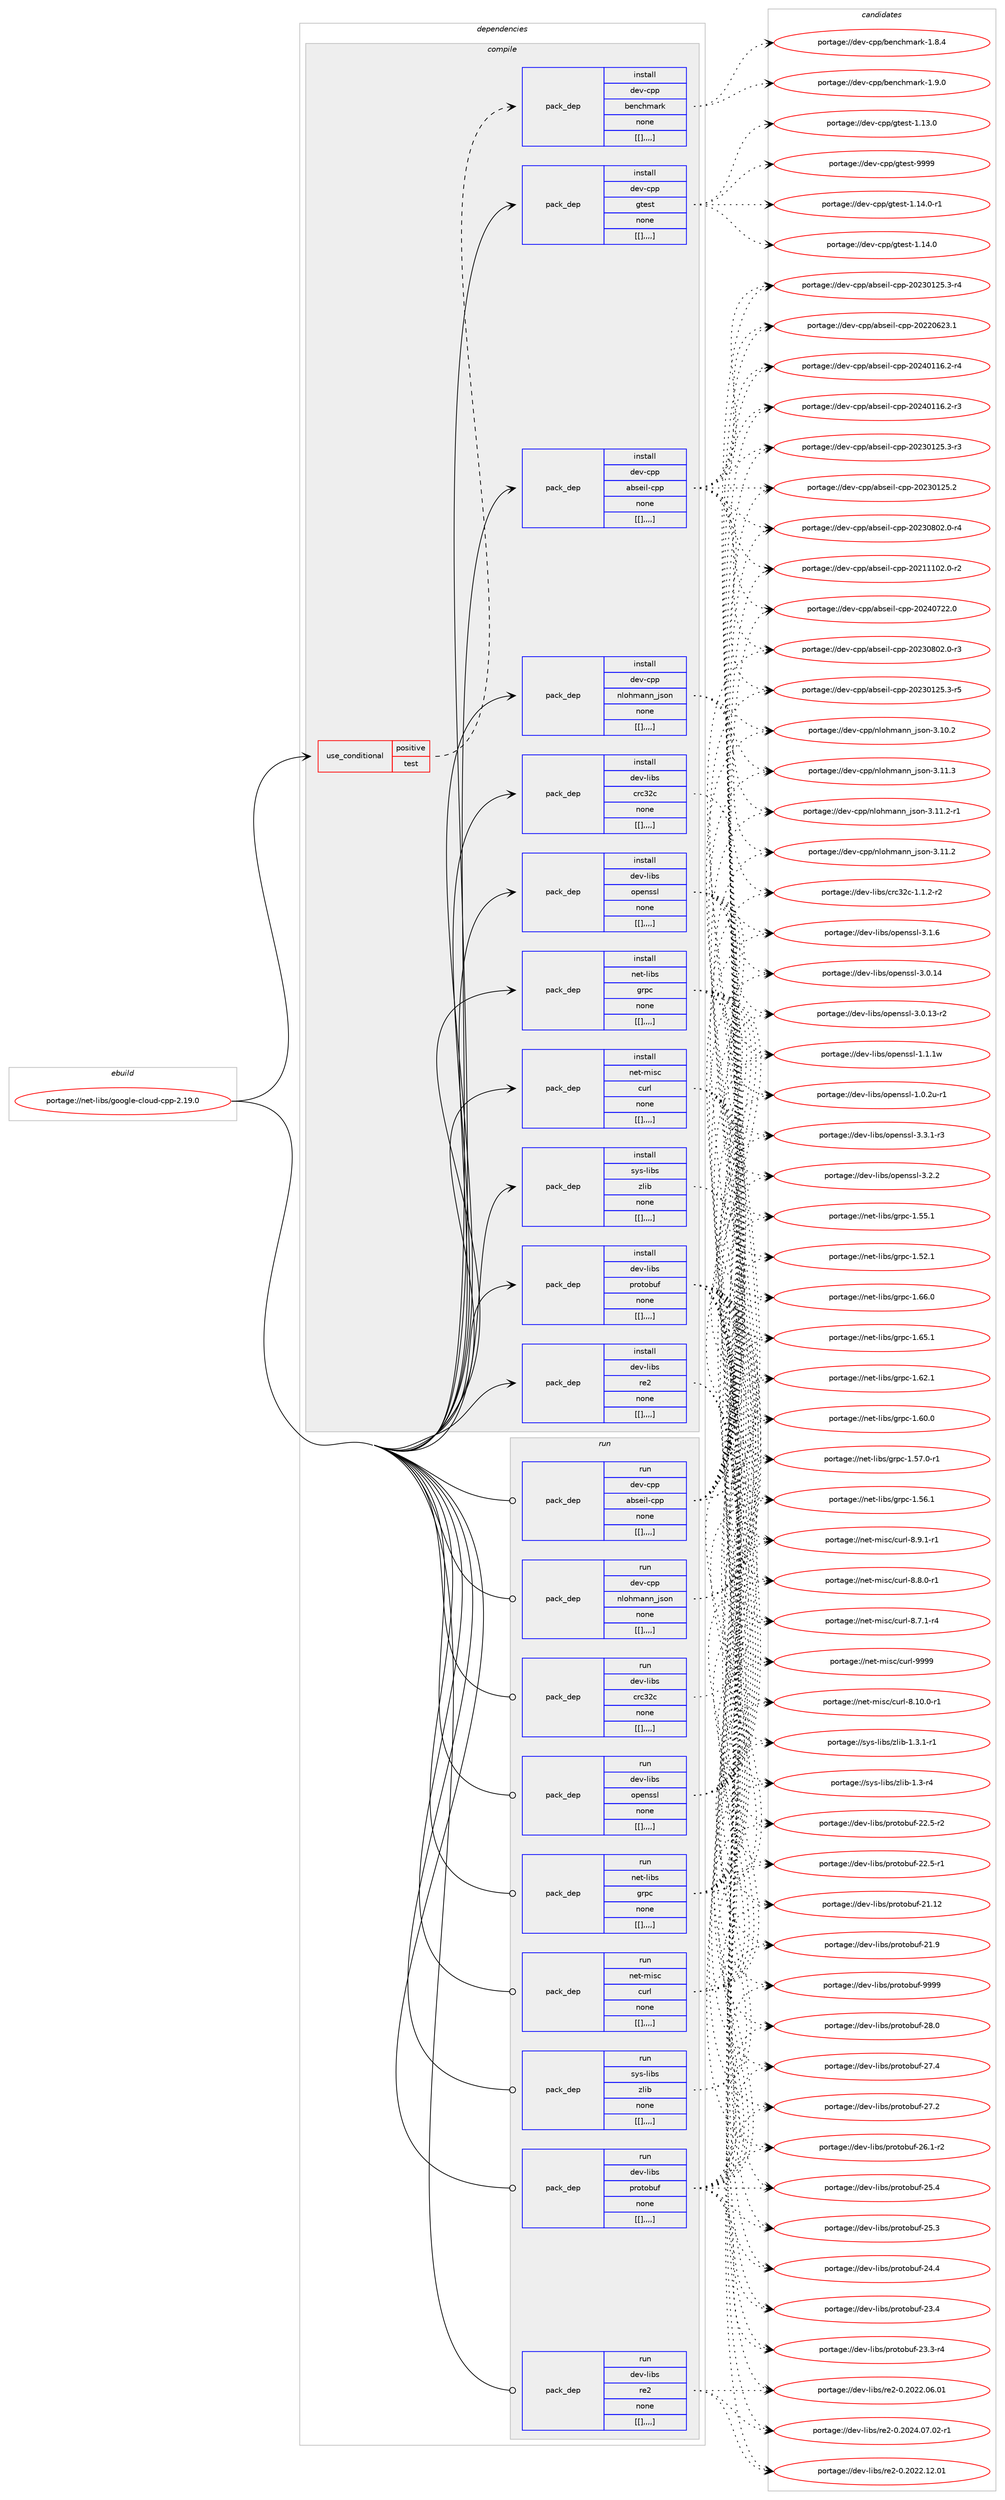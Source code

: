 digraph prolog {

# *************
# Graph options
# *************

newrank=true;
concentrate=true;
compound=true;
graph [rankdir=LR,fontname=Helvetica,fontsize=10,ranksep=1.5];#, ranksep=2.5, nodesep=0.2];
edge  [arrowhead=vee];
node  [fontname=Helvetica,fontsize=10];

# **********
# The ebuild
# **********

subgraph cluster_leftcol {
color=gray;
label=<<i>ebuild</i>>;
id [label="portage://net-libs/google-cloud-cpp-2.19.0", color=red, width=4, href="../net-libs/google-cloud-cpp-2.19.0.svg"];
}

# ****************
# The dependencies
# ****************

subgraph cluster_midcol {
color=gray;
label=<<i>dependencies</i>>;
subgraph cluster_compile {
fillcolor="#eeeeee";
style=filled;
label=<<i>compile</i>>;
subgraph cond98345 {
dependency377631 [label=<<TABLE BORDER="0" CELLBORDER="1" CELLSPACING="0" CELLPADDING="4"><TR><TD ROWSPAN="3" CELLPADDING="10">use_conditional</TD></TR><TR><TD>positive</TD></TR><TR><TD>test</TD></TR></TABLE>>, shape=none, color=red];
subgraph pack276474 {
dependency377632 [label=<<TABLE BORDER="0" CELLBORDER="1" CELLSPACING="0" CELLPADDING="4" WIDTH="220"><TR><TD ROWSPAN="6" CELLPADDING="30">pack_dep</TD></TR><TR><TD WIDTH="110">install</TD></TR><TR><TD>dev-cpp</TD></TR><TR><TD>benchmark</TD></TR><TR><TD>none</TD></TR><TR><TD>[[],,,,]</TD></TR></TABLE>>, shape=none, color=blue];
}
dependency377631:e -> dependency377632:w [weight=20,style="dashed",arrowhead="vee"];
}
id:e -> dependency377631:w [weight=20,style="solid",arrowhead="vee"];
subgraph pack276475 {
dependency377633 [label=<<TABLE BORDER="0" CELLBORDER="1" CELLSPACING="0" CELLPADDING="4" WIDTH="220"><TR><TD ROWSPAN="6" CELLPADDING="30">pack_dep</TD></TR><TR><TD WIDTH="110">install</TD></TR><TR><TD>dev-cpp</TD></TR><TR><TD>abseil-cpp</TD></TR><TR><TD>none</TD></TR><TR><TD>[[],,,,]</TD></TR></TABLE>>, shape=none, color=blue];
}
id:e -> dependency377633:w [weight=20,style="solid",arrowhead="vee"];
subgraph pack276476 {
dependency377634 [label=<<TABLE BORDER="0" CELLBORDER="1" CELLSPACING="0" CELLPADDING="4" WIDTH="220"><TR><TD ROWSPAN="6" CELLPADDING="30">pack_dep</TD></TR><TR><TD WIDTH="110">install</TD></TR><TR><TD>dev-cpp</TD></TR><TR><TD>gtest</TD></TR><TR><TD>none</TD></TR><TR><TD>[[],,,,]</TD></TR></TABLE>>, shape=none, color=blue];
}
id:e -> dependency377634:w [weight=20,style="solid",arrowhead="vee"];
subgraph pack276477 {
dependency377635 [label=<<TABLE BORDER="0" CELLBORDER="1" CELLSPACING="0" CELLPADDING="4" WIDTH="220"><TR><TD ROWSPAN="6" CELLPADDING="30">pack_dep</TD></TR><TR><TD WIDTH="110">install</TD></TR><TR><TD>dev-cpp</TD></TR><TR><TD>nlohmann_json</TD></TR><TR><TD>none</TD></TR><TR><TD>[[],,,,]</TD></TR></TABLE>>, shape=none, color=blue];
}
id:e -> dependency377635:w [weight=20,style="solid",arrowhead="vee"];
subgraph pack276478 {
dependency377636 [label=<<TABLE BORDER="0" CELLBORDER="1" CELLSPACING="0" CELLPADDING="4" WIDTH="220"><TR><TD ROWSPAN="6" CELLPADDING="30">pack_dep</TD></TR><TR><TD WIDTH="110">install</TD></TR><TR><TD>dev-libs</TD></TR><TR><TD>crc32c</TD></TR><TR><TD>none</TD></TR><TR><TD>[[],,,,]</TD></TR></TABLE>>, shape=none, color=blue];
}
id:e -> dependency377636:w [weight=20,style="solid",arrowhead="vee"];
subgraph pack276479 {
dependency377637 [label=<<TABLE BORDER="0" CELLBORDER="1" CELLSPACING="0" CELLPADDING="4" WIDTH="220"><TR><TD ROWSPAN="6" CELLPADDING="30">pack_dep</TD></TR><TR><TD WIDTH="110">install</TD></TR><TR><TD>dev-libs</TD></TR><TR><TD>openssl</TD></TR><TR><TD>none</TD></TR><TR><TD>[[],,,,]</TD></TR></TABLE>>, shape=none, color=blue];
}
id:e -> dependency377637:w [weight=20,style="solid",arrowhead="vee"];
subgraph pack276480 {
dependency377638 [label=<<TABLE BORDER="0" CELLBORDER="1" CELLSPACING="0" CELLPADDING="4" WIDTH="220"><TR><TD ROWSPAN="6" CELLPADDING="30">pack_dep</TD></TR><TR><TD WIDTH="110">install</TD></TR><TR><TD>dev-libs</TD></TR><TR><TD>protobuf</TD></TR><TR><TD>none</TD></TR><TR><TD>[[],,,,]</TD></TR></TABLE>>, shape=none, color=blue];
}
id:e -> dependency377638:w [weight=20,style="solid",arrowhead="vee"];
subgraph pack276481 {
dependency377639 [label=<<TABLE BORDER="0" CELLBORDER="1" CELLSPACING="0" CELLPADDING="4" WIDTH="220"><TR><TD ROWSPAN="6" CELLPADDING="30">pack_dep</TD></TR><TR><TD WIDTH="110">install</TD></TR><TR><TD>dev-libs</TD></TR><TR><TD>re2</TD></TR><TR><TD>none</TD></TR><TR><TD>[[],,,,]</TD></TR></TABLE>>, shape=none, color=blue];
}
id:e -> dependency377639:w [weight=20,style="solid",arrowhead="vee"];
subgraph pack276482 {
dependency377640 [label=<<TABLE BORDER="0" CELLBORDER="1" CELLSPACING="0" CELLPADDING="4" WIDTH="220"><TR><TD ROWSPAN="6" CELLPADDING="30">pack_dep</TD></TR><TR><TD WIDTH="110">install</TD></TR><TR><TD>net-libs</TD></TR><TR><TD>grpc</TD></TR><TR><TD>none</TD></TR><TR><TD>[[],,,,]</TD></TR></TABLE>>, shape=none, color=blue];
}
id:e -> dependency377640:w [weight=20,style="solid",arrowhead="vee"];
subgraph pack276483 {
dependency377641 [label=<<TABLE BORDER="0" CELLBORDER="1" CELLSPACING="0" CELLPADDING="4" WIDTH="220"><TR><TD ROWSPAN="6" CELLPADDING="30">pack_dep</TD></TR><TR><TD WIDTH="110">install</TD></TR><TR><TD>net-misc</TD></TR><TR><TD>curl</TD></TR><TR><TD>none</TD></TR><TR><TD>[[],,,,]</TD></TR></TABLE>>, shape=none, color=blue];
}
id:e -> dependency377641:w [weight=20,style="solid",arrowhead="vee"];
subgraph pack276484 {
dependency377642 [label=<<TABLE BORDER="0" CELLBORDER="1" CELLSPACING="0" CELLPADDING="4" WIDTH="220"><TR><TD ROWSPAN="6" CELLPADDING="30">pack_dep</TD></TR><TR><TD WIDTH="110">install</TD></TR><TR><TD>sys-libs</TD></TR><TR><TD>zlib</TD></TR><TR><TD>none</TD></TR><TR><TD>[[],,,,]</TD></TR></TABLE>>, shape=none, color=blue];
}
id:e -> dependency377642:w [weight=20,style="solid",arrowhead="vee"];
}
subgraph cluster_compileandrun {
fillcolor="#eeeeee";
style=filled;
label=<<i>compile and run</i>>;
}
subgraph cluster_run {
fillcolor="#eeeeee";
style=filled;
label=<<i>run</i>>;
subgraph pack276485 {
dependency377643 [label=<<TABLE BORDER="0" CELLBORDER="1" CELLSPACING="0" CELLPADDING="4" WIDTH="220"><TR><TD ROWSPAN="6" CELLPADDING="30">pack_dep</TD></TR><TR><TD WIDTH="110">run</TD></TR><TR><TD>dev-cpp</TD></TR><TR><TD>abseil-cpp</TD></TR><TR><TD>none</TD></TR><TR><TD>[[],,,,]</TD></TR></TABLE>>, shape=none, color=blue];
}
id:e -> dependency377643:w [weight=20,style="solid",arrowhead="odot"];
subgraph pack276486 {
dependency377644 [label=<<TABLE BORDER="0" CELLBORDER="1" CELLSPACING="0" CELLPADDING="4" WIDTH="220"><TR><TD ROWSPAN="6" CELLPADDING="30">pack_dep</TD></TR><TR><TD WIDTH="110">run</TD></TR><TR><TD>dev-cpp</TD></TR><TR><TD>nlohmann_json</TD></TR><TR><TD>none</TD></TR><TR><TD>[[],,,,]</TD></TR></TABLE>>, shape=none, color=blue];
}
id:e -> dependency377644:w [weight=20,style="solid",arrowhead="odot"];
subgraph pack276487 {
dependency377645 [label=<<TABLE BORDER="0" CELLBORDER="1" CELLSPACING="0" CELLPADDING="4" WIDTH="220"><TR><TD ROWSPAN="6" CELLPADDING="30">pack_dep</TD></TR><TR><TD WIDTH="110">run</TD></TR><TR><TD>dev-libs</TD></TR><TR><TD>crc32c</TD></TR><TR><TD>none</TD></TR><TR><TD>[[],,,,]</TD></TR></TABLE>>, shape=none, color=blue];
}
id:e -> dependency377645:w [weight=20,style="solid",arrowhead="odot"];
subgraph pack276488 {
dependency377646 [label=<<TABLE BORDER="0" CELLBORDER="1" CELLSPACING="0" CELLPADDING="4" WIDTH="220"><TR><TD ROWSPAN="6" CELLPADDING="30">pack_dep</TD></TR><TR><TD WIDTH="110">run</TD></TR><TR><TD>dev-libs</TD></TR><TR><TD>openssl</TD></TR><TR><TD>none</TD></TR><TR><TD>[[],,,,]</TD></TR></TABLE>>, shape=none, color=blue];
}
id:e -> dependency377646:w [weight=20,style="solid",arrowhead="odot"];
subgraph pack276489 {
dependency377647 [label=<<TABLE BORDER="0" CELLBORDER="1" CELLSPACING="0" CELLPADDING="4" WIDTH="220"><TR><TD ROWSPAN="6" CELLPADDING="30">pack_dep</TD></TR><TR><TD WIDTH="110">run</TD></TR><TR><TD>dev-libs</TD></TR><TR><TD>protobuf</TD></TR><TR><TD>none</TD></TR><TR><TD>[[],,,,]</TD></TR></TABLE>>, shape=none, color=blue];
}
id:e -> dependency377647:w [weight=20,style="solid",arrowhead="odot"];
subgraph pack276490 {
dependency377648 [label=<<TABLE BORDER="0" CELLBORDER="1" CELLSPACING="0" CELLPADDING="4" WIDTH="220"><TR><TD ROWSPAN="6" CELLPADDING="30">pack_dep</TD></TR><TR><TD WIDTH="110">run</TD></TR><TR><TD>dev-libs</TD></TR><TR><TD>re2</TD></TR><TR><TD>none</TD></TR><TR><TD>[[],,,,]</TD></TR></TABLE>>, shape=none, color=blue];
}
id:e -> dependency377648:w [weight=20,style="solid",arrowhead="odot"];
subgraph pack276491 {
dependency377649 [label=<<TABLE BORDER="0" CELLBORDER="1" CELLSPACING="0" CELLPADDING="4" WIDTH="220"><TR><TD ROWSPAN="6" CELLPADDING="30">pack_dep</TD></TR><TR><TD WIDTH="110">run</TD></TR><TR><TD>net-libs</TD></TR><TR><TD>grpc</TD></TR><TR><TD>none</TD></TR><TR><TD>[[],,,,]</TD></TR></TABLE>>, shape=none, color=blue];
}
id:e -> dependency377649:w [weight=20,style="solid",arrowhead="odot"];
subgraph pack276492 {
dependency377650 [label=<<TABLE BORDER="0" CELLBORDER="1" CELLSPACING="0" CELLPADDING="4" WIDTH="220"><TR><TD ROWSPAN="6" CELLPADDING="30">pack_dep</TD></TR><TR><TD WIDTH="110">run</TD></TR><TR><TD>net-misc</TD></TR><TR><TD>curl</TD></TR><TR><TD>none</TD></TR><TR><TD>[[],,,,]</TD></TR></TABLE>>, shape=none, color=blue];
}
id:e -> dependency377650:w [weight=20,style="solid",arrowhead="odot"];
subgraph pack276493 {
dependency377651 [label=<<TABLE BORDER="0" CELLBORDER="1" CELLSPACING="0" CELLPADDING="4" WIDTH="220"><TR><TD ROWSPAN="6" CELLPADDING="30">pack_dep</TD></TR><TR><TD WIDTH="110">run</TD></TR><TR><TD>sys-libs</TD></TR><TR><TD>zlib</TD></TR><TR><TD>none</TD></TR><TR><TD>[[],,,,]</TD></TR></TABLE>>, shape=none, color=blue];
}
id:e -> dependency377651:w [weight=20,style="solid",arrowhead="odot"];
}
}

# **************
# The candidates
# **************

subgraph cluster_choices {
rank=same;
color=gray;
label=<<i>candidates</i>>;

subgraph choice276474 {
color=black;
nodesep=1;
choice100101118459911211247981011109910410997114107454946574648 [label="portage://dev-cpp/benchmark-1.9.0", color=red, width=4,href="../dev-cpp/benchmark-1.9.0.svg"];
choice100101118459911211247981011109910410997114107454946564652 [label="portage://dev-cpp/benchmark-1.8.4", color=red, width=4,href="../dev-cpp/benchmark-1.8.4.svg"];
dependency377632:e -> choice100101118459911211247981011109910410997114107454946574648:w [style=dotted,weight="100"];
dependency377632:e -> choice100101118459911211247981011109910410997114107454946564652:w [style=dotted,weight="100"];
}
subgraph choice276475 {
color=black;
nodesep=1;
choice100101118459911211247979811510110510845991121124550485052485550504648 [label="portage://dev-cpp/abseil-cpp-20240722.0", color=red, width=4,href="../dev-cpp/abseil-cpp-20240722.0.svg"];
choice1001011184599112112479798115101105108459911211245504850524849495446504511452 [label="portage://dev-cpp/abseil-cpp-20240116.2-r4", color=red, width=4,href="../dev-cpp/abseil-cpp-20240116.2-r4.svg"];
choice1001011184599112112479798115101105108459911211245504850524849495446504511451 [label="portage://dev-cpp/abseil-cpp-20240116.2-r3", color=red, width=4,href="../dev-cpp/abseil-cpp-20240116.2-r3.svg"];
choice1001011184599112112479798115101105108459911211245504850514856485046484511452 [label="portage://dev-cpp/abseil-cpp-20230802.0-r4", color=red, width=4,href="../dev-cpp/abseil-cpp-20230802.0-r4.svg"];
choice1001011184599112112479798115101105108459911211245504850514856485046484511451 [label="portage://dev-cpp/abseil-cpp-20230802.0-r3", color=red, width=4,href="../dev-cpp/abseil-cpp-20230802.0-r3.svg"];
choice1001011184599112112479798115101105108459911211245504850514849505346514511453 [label="portage://dev-cpp/abseil-cpp-20230125.3-r5", color=red, width=4,href="../dev-cpp/abseil-cpp-20230125.3-r5.svg"];
choice1001011184599112112479798115101105108459911211245504850514849505346514511452 [label="portage://dev-cpp/abseil-cpp-20230125.3-r4", color=red, width=4,href="../dev-cpp/abseil-cpp-20230125.3-r4.svg"];
choice1001011184599112112479798115101105108459911211245504850514849505346514511451 [label="portage://dev-cpp/abseil-cpp-20230125.3-r3", color=red, width=4,href="../dev-cpp/abseil-cpp-20230125.3-r3.svg"];
choice100101118459911211247979811510110510845991121124550485051484950534650 [label="portage://dev-cpp/abseil-cpp-20230125.2", color=red, width=4,href="../dev-cpp/abseil-cpp-20230125.2.svg"];
choice100101118459911211247979811510110510845991121124550485050485450514649 [label="portage://dev-cpp/abseil-cpp-20220623.1", color=red, width=4,href="../dev-cpp/abseil-cpp-20220623.1.svg"];
choice1001011184599112112479798115101105108459911211245504850494949485046484511450 [label="portage://dev-cpp/abseil-cpp-20211102.0-r2", color=red, width=4,href="../dev-cpp/abseil-cpp-20211102.0-r2.svg"];
dependency377633:e -> choice100101118459911211247979811510110510845991121124550485052485550504648:w [style=dotted,weight="100"];
dependency377633:e -> choice1001011184599112112479798115101105108459911211245504850524849495446504511452:w [style=dotted,weight="100"];
dependency377633:e -> choice1001011184599112112479798115101105108459911211245504850524849495446504511451:w [style=dotted,weight="100"];
dependency377633:e -> choice1001011184599112112479798115101105108459911211245504850514856485046484511452:w [style=dotted,weight="100"];
dependency377633:e -> choice1001011184599112112479798115101105108459911211245504850514856485046484511451:w [style=dotted,weight="100"];
dependency377633:e -> choice1001011184599112112479798115101105108459911211245504850514849505346514511453:w [style=dotted,weight="100"];
dependency377633:e -> choice1001011184599112112479798115101105108459911211245504850514849505346514511452:w [style=dotted,weight="100"];
dependency377633:e -> choice1001011184599112112479798115101105108459911211245504850514849505346514511451:w [style=dotted,weight="100"];
dependency377633:e -> choice100101118459911211247979811510110510845991121124550485051484950534650:w [style=dotted,weight="100"];
dependency377633:e -> choice100101118459911211247979811510110510845991121124550485050485450514649:w [style=dotted,weight="100"];
dependency377633:e -> choice1001011184599112112479798115101105108459911211245504850494949485046484511450:w [style=dotted,weight="100"];
}
subgraph choice276476 {
color=black;
nodesep=1;
choice1001011184599112112471031161011151164557575757 [label="portage://dev-cpp/gtest-9999", color=red, width=4,href="../dev-cpp/gtest-9999.svg"];
choice100101118459911211247103116101115116454946495246484511449 [label="portage://dev-cpp/gtest-1.14.0-r1", color=red, width=4,href="../dev-cpp/gtest-1.14.0-r1.svg"];
choice10010111845991121124710311610111511645494649524648 [label="portage://dev-cpp/gtest-1.14.0", color=red, width=4,href="../dev-cpp/gtest-1.14.0.svg"];
choice10010111845991121124710311610111511645494649514648 [label="portage://dev-cpp/gtest-1.13.0", color=red, width=4,href="../dev-cpp/gtest-1.13.0.svg"];
dependency377634:e -> choice1001011184599112112471031161011151164557575757:w [style=dotted,weight="100"];
dependency377634:e -> choice100101118459911211247103116101115116454946495246484511449:w [style=dotted,weight="100"];
dependency377634:e -> choice10010111845991121124710311610111511645494649524648:w [style=dotted,weight="100"];
dependency377634:e -> choice10010111845991121124710311610111511645494649514648:w [style=dotted,weight="100"];
}
subgraph choice276477 {
color=black;
nodesep=1;
choice100101118459911211247110108111104109971101109510611511111045514649494651 [label="portage://dev-cpp/nlohmann_json-3.11.3", color=red, width=4,href="../dev-cpp/nlohmann_json-3.11.3.svg"];
choice1001011184599112112471101081111041099711011095106115111110455146494946504511449 [label="portage://dev-cpp/nlohmann_json-3.11.2-r1", color=red, width=4,href="../dev-cpp/nlohmann_json-3.11.2-r1.svg"];
choice100101118459911211247110108111104109971101109510611511111045514649494650 [label="portage://dev-cpp/nlohmann_json-3.11.2", color=red, width=4,href="../dev-cpp/nlohmann_json-3.11.2.svg"];
choice100101118459911211247110108111104109971101109510611511111045514649484650 [label="portage://dev-cpp/nlohmann_json-3.10.2", color=red, width=4,href="../dev-cpp/nlohmann_json-3.10.2.svg"];
dependency377635:e -> choice100101118459911211247110108111104109971101109510611511111045514649494651:w [style=dotted,weight="100"];
dependency377635:e -> choice1001011184599112112471101081111041099711011095106115111110455146494946504511449:w [style=dotted,weight="100"];
dependency377635:e -> choice100101118459911211247110108111104109971101109510611511111045514649494650:w [style=dotted,weight="100"];
dependency377635:e -> choice100101118459911211247110108111104109971101109510611511111045514649484650:w [style=dotted,weight="100"];
}
subgraph choice276478 {
color=black;
nodesep=1;
choice10010111845108105981154799114995150994549464946504511450 [label="portage://dev-libs/crc32c-1.1.2-r2", color=red, width=4,href="../dev-libs/crc32c-1.1.2-r2.svg"];
dependency377636:e -> choice10010111845108105981154799114995150994549464946504511450:w [style=dotted,weight="100"];
}
subgraph choice276479 {
color=black;
nodesep=1;
choice1001011184510810598115471111121011101151151084551465146494511451 [label="portage://dev-libs/openssl-3.3.1-r3", color=red, width=4,href="../dev-libs/openssl-3.3.1-r3.svg"];
choice100101118451081059811547111112101110115115108455146504650 [label="portage://dev-libs/openssl-3.2.2", color=red, width=4,href="../dev-libs/openssl-3.2.2.svg"];
choice100101118451081059811547111112101110115115108455146494654 [label="portage://dev-libs/openssl-3.1.6", color=red, width=4,href="../dev-libs/openssl-3.1.6.svg"];
choice10010111845108105981154711111210111011511510845514648464952 [label="portage://dev-libs/openssl-3.0.14", color=red, width=4,href="../dev-libs/openssl-3.0.14.svg"];
choice100101118451081059811547111112101110115115108455146484649514511450 [label="portage://dev-libs/openssl-3.0.13-r2", color=red, width=4,href="../dev-libs/openssl-3.0.13-r2.svg"];
choice100101118451081059811547111112101110115115108454946494649119 [label="portage://dev-libs/openssl-1.1.1w", color=red, width=4,href="../dev-libs/openssl-1.1.1w.svg"];
choice1001011184510810598115471111121011101151151084549464846501174511449 [label="portage://dev-libs/openssl-1.0.2u-r1", color=red, width=4,href="../dev-libs/openssl-1.0.2u-r1.svg"];
dependency377637:e -> choice1001011184510810598115471111121011101151151084551465146494511451:w [style=dotted,weight="100"];
dependency377637:e -> choice100101118451081059811547111112101110115115108455146504650:w [style=dotted,weight="100"];
dependency377637:e -> choice100101118451081059811547111112101110115115108455146494654:w [style=dotted,weight="100"];
dependency377637:e -> choice10010111845108105981154711111210111011511510845514648464952:w [style=dotted,weight="100"];
dependency377637:e -> choice100101118451081059811547111112101110115115108455146484649514511450:w [style=dotted,weight="100"];
dependency377637:e -> choice100101118451081059811547111112101110115115108454946494649119:w [style=dotted,weight="100"];
dependency377637:e -> choice1001011184510810598115471111121011101151151084549464846501174511449:w [style=dotted,weight="100"];
}
subgraph choice276480 {
color=black;
nodesep=1;
choice100101118451081059811547112114111116111981171024557575757 [label="portage://dev-libs/protobuf-9999", color=red, width=4,href="../dev-libs/protobuf-9999.svg"];
choice100101118451081059811547112114111116111981171024550564648 [label="portage://dev-libs/protobuf-28.0", color=red, width=4,href="../dev-libs/protobuf-28.0.svg"];
choice100101118451081059811547112114111116111981171024550554652 [label="portage://dev-libs/protobuf-27.4", color=red, width=4,href="../dev-libs/protobuf-27.4.svg"];
choice100101118451081059811547112114111116111981171024550554650 [label="portage://dev-libs/protobuf-27.2", color=red, width=4,href="../dev-libs/protobuf-27.2.svg"];
choice1001011184510810598115471121141111161119811710245505446494511450 [label="portage://dev-libs/protobuf-26.1-r2", color=red, width=4,href="../dev-libs/protobuf-26.1-r2.svg"];
choice100101118451081059811547112114111116111981171024550534652 [label="portage://dev-libs/protobuf-25.4", color=red, width=4,href="../dev-libs/protobuf-25.4.svg"];
choice100101118451081059811547112114111116111981171024550534651 [label="portage://dev-libs/protobuf-25.3", color=red, width=4,href="../dev-libs/protobuf-25.3.svg"];
choice100101118451081059811547112114111116111981171024550524652 [label="portage://dev-libs/protobuf-24.4", color=red, width=4,href="../dev-libs/protobuf-24.4.svg"];
choice100101118451081059811547112114111116111981171024550514652 [label="portage://dev-libs/protobuf-23.4", color=red, width=4,href="../dev-libs/protobuf-23.4.svg"];
choice1001011184510810598115471121141111161119811710245505146514511452 [label="portage://dev-libs/protobuf-23.3-r4", color=red, width=4,href="../dev-libs/protobuf-23.3-r4.svg"];
choice1001011184510810598115471121141111161119811710245505046534511450 [label="portage://dev-libs/protobuf-22.5-r2", color=red, width=4,href="../dev-libs/protobuf-22.5-r2.svg"];
choice1001011184510810598115471121141111161119811710245505046534511449 [label="portage://dev-libs/protobuf-22.5-r1", color=red, width=4,href="../dev-libs/protobuf-22.5-r1.svg"];
choice10010111845108105981154711211411111611198117102455049464950 [label="portage://dev-libs/protobuf-21.12", color=red, width=4,href="../dev-libs/protobuf-21.12.svg"];
choice100101118451081059811547112114111116111981171024550494657 [label="portage://dev-libs/protobuf-21.9", color=red, width=4,href="../dev-libs/protobuf-21.9.svg"];
dependency377638:e -> choice100101118451081059811547112114111116111981171024557575757:w [style=dotted,weight="100"];
dependency377638:e -> choice100101118451081059811547112114111116111981171024550564648:w [style=dotted,weight="100"];
dependency377638:e -> choice100101118451081059811547112114111116111981171024550554652:w [style=dotted,weight="100"];
dependency377638:e -> choice100101118451081059811547112114111116111981171024550554650:w [style=dotted,weight="100"];
dependency377638:e -> choice1001011184510810598115471121141111161119811710245505446494511450:w [style=dotted,weight="100"];
dependency377638:e -> choice100101118451081059811547112114111116111981171024550534652:w [style=dotted,weight="100"];
dependency377638:e -> choice100101118451081059811547112114111116111981171024550534651:w [style=dotted,weight="100"];
dependency377638:e -> choice100101118451081059811547112114111116111981171024550524652:w [style=dotted,weight="100"];
dependency377638:e -> choice100101118451081059811547112114111116111981171024550514652:w [style=dotted,weight="100"];
dependency377638:e -> choice1001011184510810598115471121141111161119811710245505146514511452:w [style=dotted,weight="100"];
dependency377638:e -> choice1001011184510810598115471121141111161119811710245505046534511450:w [style=dotted,weight="100"];
dependency377638:e -> choice1001011184510810598115471121141111161119811710245505046534511449:w [style=dotted,weight="100"];
dependency377638:e -> choice10010111845108105981154711211411111611198117102455049464950:w [style=dotted,weight="100"];
dependency377638:e -> choice100101118451081059811547112114111116111981171024550494657:w [style=dotted,weight="100"];
}
subgraph choice276481 {
color=black;
nodesep=1;
choice10010111845108105981154711410150454846504850524648554648504511449 [label="portage://dev-libs/re2-0.2024.07.02-r1", color=red, width=4,href="../dev-libs/re2-0.2024.07.02-r1.svg"];
choice1001011184510810598115471141015045484650485050464950464849 [label="portage://dev-libs/re2-0.2022.12.01", color=red, width=4,href="../dev-libs/re2-0.2022.12.01.svg"];
choice1001011184510810598115471141015045484650485050464854464849 [label="portage://dev-libs/re2-0.2022.06.01", color=red, width=4,href="../dev-libs/re2-0.2022.06.01.svg"];
dependency377639:e -> choice10010111845108105981154711410150454846504850524648554648504511449:w [style=dotted,weight="100"];
dependency377639:e -> choice1001011184510810598115471141015045484650485050464950464849:w [style=dotted,weight="100"];
dependency377639:e -> choice1001011184510810598115471141015045484650485050464854464849:w [style=dotted,weight="100"];
}
subgraph choice276482 {
color=black;
nodesep=1;
choice1101011164510810598115471031141129945494654544648 [label="portage://net-libs/grpc-1.66.0", color=red, width=4,href="../net-libs/grpc-1.66.0.svg"];
choice1101011164510810598115471031141129945494654534649 [label="portage://net-libs/grpc-1.65.1", color=red, width=4,href="../net-libs/grpc-1.65.1.svg"];
choice1101011164510810598115471031141129945494654504649 [label="portage://net-libs/grpc-1.62.1", color=red, width=4,href="../net-libs/grpc-1.62.1.svg"];
choice1101011164510810598115471031141129945494654484648 [label="portage://net-libs/grpc-1.60.0", color=red, width=4,href="../net-libs/grpc-1.60.0.svg"];
choice11010111645108105981154710311411299454946535546484511449 [label="portage://net-libs/grpc-1.57.0-r1", color=red, width=4,href="../net-libs/grpc-1.57.0-r1.svg"];
choice1101011164510810598115471031141129945494653544649 [label="portage://net-libs/grpc-1.56.1", color=red, width=4,href="../net-libs/grpc-1.56.1.svg"];
choice1101011164510810598115471031141129945494653534649 [label="portage://net-libs/grpc-1.55.1", color=red, width=4,href="../net-libs/grpc-1.55.1.svg"];
choice1101011164510810598115471031141129945494653504649 [label="portage://net-libs/grpc-1.52.1", color=red, width=4,href="../net-libs/grpc-1.52.1.svg"];
dependency377640:e -> choice1101011164510810598115471031141129945494654544648:w [style=dotted,weight="100"];
dependency377640:e -> choice1101011164510810598115471031141129945494654534649:w [style=dotted,weight="100"];
dependency377640:e -> choice1101011164510810598115471031141129945494654504649:w [style=dotted,weight="100"];
dependency377640:e -> choice1101011164510810598115471031141129945494654484648:w [style=dotted,weight="100"];
dependency377640:e -> choice11010111645108105981154710311411299454946535546484511449:w [style=dotted,weight="100"];
dependency377640:e -> choice1101011164510810598115471031141129945494653544649:w [style=dotted,weight="100"];
dependency377640:e -> choice1101011164510810598115471031141129945494653534649:w [style=dotted,weight="100"];
dependency377640:e -> choice1101011164510810598115471031141129945494653504649:w [style=dotted,weight="100"];
}
subgraph choice276483 {
color=black;
nodesep=1;
choice110101116451091051159947991171141084557575757 [label="portage://net-misc/curl-9999", color=red, width=4,href="../net-misc/curl-9999.svg"];
choice11010111645109105115994799117114108455646494846484511449 [label="portage://net-misc/curl-8.10.0-r1", color=red, width=4,href="../net-misc/curl-8.10.0-r1.svg"];
choice110101116451091051159947991171141084556465746494511449 [label="portage://net-misc/curl-8.9.1-r1", color=red, width=4,href="../net-misc/curl-8.9.1-r1.svg"];
choice110101116451091051159947991171141084556465646484511449 [label="portage://net-misc/curl-8.8.0-r1", color=red, width=4,href="../net-misc/curl-8.8.0-r1.svg"];
choice110101116451091051159947991171141084556465546494511452 [label="portage://net-misc/curl-8.7.1-r4", color=red, width=4,href="../net-misc/curl-8.7.1-r4.svg"];
dependency377641:e -> choice110101116451091051159947991171141084557575757:w [style=dotted,weight="100"];
dependency377641:e -> choice11010111645109105115994799117114108455646494846484511449:w [style=dotted,weight="100"];
dependency377641:e -> choice110101116451091051159947991171141084556465746494511449:w [style=dotted,weight="100"];
dependency377641:e -> choice110101116451091051159947991171141084556465646484511449:w [style=dotted,weight="100"];
dependency377641:e -> choice110101116451091051159947991171141084556465546494511452:w [style=dotted,weight="100"];
}
subgraph choice276484 {
color=black;
nodesep=1;
choice115121115451081059811547122108105984549465146494511449 [label="portage://sys-libs/zlib-1.3.1-r1", color=red, width=4,href="../sys-libs/zlib-1.3.1-r1.svg"];
choice11512111545108105981154712210810598454946514511452 [label="portage://sys-libs/zlib-1.3-r4", color=red, width=4,href="../sys-libs/zlib-1.3-r4.svg"];
dependency377642:e -> choice115121115451081059811547122108105984549465146494511449:w [style=dotted,weight="100"];
dependency377642:e -> choice11512111545108105981154712210810598454946514511452:w [style=dotted,weight="100"];
}
subgraph choice276485 {
color=black;
nodesep=1;
choice100101118459911211247979811510110510845991121124550485052485550504648 [label="portage://dev-cpp/abseil-cpp-20240722.0", color=red, width=4,href="../dev-cpp/abseil-cpp-20240722.0.svg"];
choice1001011184599112112479798115101105108459911211245504850524849495446504511452 [label="portage://dev-cpp/abseil-cpp-20240116.2-r4", color=red, width=4,href="../dev-cpp/abseil-cpp-20240116.2-r4.svg"];
choice1001011184599112112479798115101105108459911211245504850524849495446504511451 [label="portage://dev-cpp/abseil-cpp-20240116.2-r3", color=red, width=4,href="../dev-cpp/abseil-cpp-20240116.2-r3.svg"];
choice1001011184599112112479798115101105108459911211245504850514856485046484511452 [label="portage://dev-cpp/abseil-cpp-20230802.0-r4", color=red, width=4,href="../dev-cpp/abseil-cpp-20230802.0-r4.svg"];
choice1001011184599112112479798115101105108459911211245504850514856485046484511451 [label="portage://dev-cpp/abseil-cpp-20230802.0-r3", color=red, width=4,href="../dev-cpp/abseil-cpp-20230802.0-r3.svg"];
choice1001011184599112112479798115101105108459911211245504850514849505346514511453 [label="portage://dev-cpp/abseil-cpp-20230125.3-r5", color=red, width=4,href="../dev-cpp/abseil-cpp-20230125.3-r5.svg"];
choice1001011184599112112479798115101105108459911211245504850514849505346514511452 [label="portage://dev-cpp/abseil-cpp-20230125.3-r4", color=red, width=4,href="../dev-cpp/abseil-cpp-20230125.3-r4.svg"];
choice1001011184599112112479798115101105108459911211245504850514849505346514511451 [label="portage://dev-cpp/abseil-cpp-20230125.3-r3", color=red, width=4,href="../dev-cpp/abseil-cpp-20230125.3-r3.svg"];
choice100101118459911211247979811510110510845991121124550485051484950534650 [label="portage://dev-cpp/abseil-cpp-20230125.2", color=red, width=4,href="../dev-cpp/abseil-cpp-20230125.2.svg"];
choice100101118459911211247979811510110510845991121124550485050485450514649 [label="portage://dev-cpp/abseil-cpp-20220623.1", color=red, width=4,href="../dev-cpp/abseil-cpp-20220623.1.svg"];
choice1001011184599112112479798115101105108459911211245504850494949485046484511450 [label="portage://dev-cpp/abseil-cpp-20211102.0-r2", color=red, width=4,href="../dev-cpp/abseil-cpp-20211102.0-r2.svg"];
dependency377643:e -> choice100101118459911211247979811510110510845991121124550485052485550504648:w [style=dotted,weight="100"];
dependency377643:e -> choice1001011184599112112479798115101105108459911211245504850524849495446504511452:w [style=dotted,weight="100"];
dependency377643:e -> choice1001011184599112112479798115101105108459911211245504850524849495446504511451:w [style=dotted,weight="100"];
dependency377643:e -> choice1001011184599112112479798115101105108459911211245504850514856485046484511452:w [style=dotted,weight="100"];
dependency377643:e -> choice1001011184599112112479798115101105108459911211245504850514856485046484511451:w [style=dotted,weight="100"];
dependency377643:e -> choice1001011184599112112479798115101105108459911211245504850514849505346514511453:w [style=dotted,weight="100"];
dependency377643:e -> choice1001011184599112112479798115101105108459911211245504850514849505346514511452:w [style=dotted,weight="100"];
dependency377643:e -> choice1001011184599112112479798115101105108459911211245504850514849505346514511451:w [style=dotted,weight="100"];
dependency377643:e -> choice100101118459911211247979811510110510845991121124550485051484950534650:w [style=dotted,weight="100"];
dependency377643:e -> choice100101118459911211247979811510110510845991121124550485050485450514649:w [style=dotted,weight="100"];
dependency377643:e -> choice1001011184599112112479798115101105108459911211245504850494949485046484511450:w [style=dotted,weight="100"];
}
subgraph choice276486 {
color=black;
nodesep=1;
choice100101118459911211247110108111104109971101109510611511111045514649494651 [label="portage://dev-cpp/nlohmann_json-3.11.3", color=red, width=4,href="../dev-cpp/nlohmann_json-3.11.3.svg"];
choice1001011184599112112471101081111041099711011095106115111110455146494946504511449 [label="portage://dev-cpp/nlohmann_json-3.11.2-r1", color=red, width=4,href="../dev-cpp/nlohmann_json-3.11.2-r1.svg"];
choice100101118459911211247110108111104109971101109510611511111045514649494650 [label="portage://dev-cpp/nlohmann_json-3.11.2", color=red, width=4,href="../dev-cpp/nlohmann_json-3.11.2.svg"];
choice100101118459911211247110108111104109971101109510611511111045514649484650 [label="portage://dev-cpp/nlohmann_json-3.10.2", color=red, width=4,href="../dev-cpp/nlohmann_json-3.10.2.svg"];
dependency377644:e -> choice100101118459911211247110108111104109971101109510611511111045514649494651:w [style=dotted,weight="100"];
dependency377644:e -> choice1001011184599112112471101081111041099711011095106115111110455146494946504511449:w [style=dotted,weight="100"];
dependency377644:e -> choice100101118459911211247110108111104109971101109510611511111045514649494650:w [style=dotted,weight="100"];
dependency377644:e -> choice100101118459911211247110108111104109971101109510611511111045514649484650:w [style=dotted,weight="100"];
}
subgraph choice276487 {
color=black;
nodesep=1;
choice10010111845108105981154799114995150994549464946504511450 [label="portage://dev-libs/crc32c-1.1.2-r2", color=red, width=4,href="../dev-libs/crc32c-1.1.2-r2.svg"];
dependency377645:e -> choice10010111845108105981154799114995150994549464946504511450:w [style=dotted,weight="100"];
}
subgraph choice276488 {
color=black;
nodesep=1;
choice1001011184510810598115471111121011101151151084551465146494511451 [label="portage://dev-libs/openssl-3.3.1-r3", color=red, width=4,href="../dev-libs/openssl-3.3.1-r3.svg"];
choice100101118451081059811547111112101110115115108455146504650 [label="portage://dev-libs/openssl-3.2.2", color=red, width=4,href="../dev-libs/openssl-3.2.2.svg"];
choice100101118451081059811547111112101110115115108455146494654 [label="portage://dev-libs/openssl-3.1.6", color=red, width=4,href="../dev-libs/openssl-3.1.6.svg"];
choice10010111845108105981154711111210111011511510845514648464952 [label="portage://dev-libs/openssl-3.0.14", color=red, width=4,href="../dev-libs/openssl-3.0.14.svg"];
choice100101118451081059811547111112101110115115108455146484649514511450 [label="portage://dev-libs/openssl-3.0.13-r2", color=red, width=4,href="../dev-libs/openssl-3.0.13-r2.svg"];
choice100101118451081059811547111112101110115115108454946494649119 [label="portage://dev-libs/openssl-1.1.1w", color=red, width=4,href="../dev-libs/openssl-1.1.1w.svg"];
choice1001011184510810598115471111121011101151151084549464846501174511449 [label="portage://dev-libs/openssl-1.0.2u-r1", color=red, width=4,href="../dev-libs/openssl-1.0.2u-r1.svg"];
dependency377646:e -> choice1001011184510810598115471111121011101151151084551465146494511451:w [style=dotted,weight="100"];
dependency377646:e -> choice100101118451081059811547111112101110115115108455146504650:w [style=dotted,weight="100"];
dependency377646:e -> choice100101118451081059811547111112101110115115108455146494654:w [style=dotted,weight="100"];
dependency377646:e -> choice10010111845108105981154711111210111011511510845514648464952:w [style=dotted,weight="100"];
dependency377646:e -> choice100101118451081059811547111112101110115115108455146484649514511450:w [style=dotted,weight="100"];
dependency377646:e -> choice100101118451081059811547111112101110115115108454946494649119:w [style=dotted,weight="100"];
dependency377646:e -> choice1001011184510810598115471111121011101151151084549464846501174511449:w [style=dotted,weight="100"];
}
subgraph choice276489 {
color=black;
nodesep=1;
choice100101118451081059811547112114111116111981171024557575757 [label="portage://dev-libs/protobuf-9999", color=red, width=4,href="../dev-libs/protobuf-9999.svg"];
choice100101118451081059811547112114111116111981171024550564648 [label="portage://dev-libs/protobuf-28.0", color=red, width=4,href="../dev-libs/protobuf-28.0.svg"];
choice100101118451081059811547112114111116111981171024550554652 [label="portage://dev-libs/protobuf-27.4", color=red, width=4,href="../dev-libs/protobuf-27.4.svg"];
choice100101118451081059811547112114111116111981171024550554650 [label="portage://dev-libs/protobuf-27.2", color=red, width=4,href="../dev-libs/protobuf-27.2.svg"];
choice1001011184510810598115471121141111161119811710245505446494511450 [label="portage://dev-libs/protobuf-26.1-r2", color=red, width=4,href="../dev-libs/protobuf-26.1-r2.svg"];
choice100101118451081059811547112114111116111981171024550534652 [label="portage://dev-libs/protobuf-25.4", color=red, width=4,href="../dev-libs/protobuf-25.4.svg"];
choice100101118451081059811547112114111116111981171024550534651 [label="portage://dev-libs/protobuf-25.3", color=red, width=4,href="../dev-libs/protobuf-25.3.svg"];
choice100101118451081059811547112114111116111981171024550524652 [label="portage://dev-libs/protobuf-24.4", color=red, width=4,href="../dev-libs/protobuf-24.4.svg"];
choice100101118451081059811547112114111116111981171024550514652 [label="portage://dev-libs/protobuf-23.4", color=red, width=4,href="../dev-libs/protobuf-23.4.svg"];
choice1001011184510810598115471121141111161119811710245505146514511452 [label="portage://dev-libs/protobuf-23.3-r4", color=red, width=4,href="../dev-libs/protobuf-23.3-r4.svg"];
choice1001011184510810598115471121141111161119811710245505046534511450 [label="portage://dev-libs/protobuf-22.5-r2", color=red, width=4,href="../dev-libs/protobuf-22.5-r2.svg"];
choice1001011184510810598115471121141111161119811710245505046534511449 [label="portage://dev-libs/protobuf-22.5-r1", color=red, width=4,href="../dev-libs/protobuf-22.5-r1.svg"];
choice10010111845108105981154711211411111611198117102455049464950 [label="portage://dev-libs/protobuf-21.12", color=red, width=4,href="../dev-libs/protobuf-21.12.svg"];
choice100101118451081059811547112114111116111981171024550494657 [label="portage://dev-libs/protobuf-21.9", color=red, width=4,href="../dev-libs/protobuf-21.9.svg"];
dependency377647:e -> choice100101118451081059811547112114111116111981171024557575757:w [style=dotted,weight="100"];
dependency377647:e -> choice100101118451081059811547112114111116111981171024550564648:w [style=dotted,weight="100"];
dependency377647:e -> choice100101118451081059811547112114111116111981171024550554652:w [style=dotted,weight="100"];
dependency377647:e -> choice100101118451081059811547112114111116111981171024550554650:w [style=dotted,weight="100"];
dependency377647:e -> choice1001011184510810598115471121141111161119811710245505446494511450:w [style=dotted,weight="100"];
dependency377647:e -> choice100101118451081059811547112114111116111981171024550534652:w [style=dotted,weight="100"];
dependency377647:e -> choice100101118451081059811547112114111116111981171024550534651:w [style=dotted,weight="100"];
dependency377647:e -> choice100101118451081059811547112114111116111981171024550524652:w [style=dotted,weight="100"];
dependency377647:e -> choice100101118451081059811547112114111116111981171024550514652:w [style=dotted,weight="100"];
dependency377647:e -> choice1001011184510810598115471121141111161119811710245505146514511452:w [style=dotted,weight="100"];
dependency377647:e -> choice1001011184510810598115471121141111161119811710245505046534511450:w [style=dotted,weight="100"];
dependency377647:e -> choice1001011184510810598115471121141111161119811710245505046534511449:w [style=dotted,weight="100"];
dependency377647:e -> choice10010111845108105981154711211411111611198117102455049464950:w [style=dotted,weight="100"];
dependency377647:e -> choice100101118451081059811547112114111116111981171024550494657:w [style=dotted,weight="100"];
}
subgraph choice276490 {
color=black;
nodesep=1;
choice10010111845108105981154711410150454846504850524648554648504511449 [label="portage://dev-libs/re2-0.2024.07.02-r1", color=red, width=4,href="../dev-libs/re2-0.2024.07.02-r1.svg"];
choice1001011184510810598115471141015045484650485050464950464849 [label="portage://dev-libs/re2-0.2022.12.01", color=red, width=4,href="../dev-libs/re2-0.2022.12.01.svg"];
choice1001011184510810598115471141015045484650485050464854464849 [label="portage://dev-libs/re2-0.2022.06.01", color=red, width=4,href="../dev-libs/re2-0.2022.06.01.svg"];
dependency377648:e -> choice10010111845108105981154711410150454846504850524648554648504511449:w [style=dotted,weight="100"];
dependency377648:e -> choice1001011184510810598115471141015045484650485050464950464849:w [style=dotted,weight="100"];
dependency377648:e -> choice1001011184510810598115471141015045484650485050464854464849:w [style=dotted,weight="100"];
}
subgraph choice276491 {
color=black;
nodesep=1;
choice1101011164510810598115471031141129945494654544648 [label="portage://net-libs/grpc-1.66.0", color=red, width=4,href="../net-libs/grpc-1.66.0.svg"];
choice1101011164510810598115471031141129945494654534649 [label="portage://net-libs/grpc-1.65.1", color=red, width=4,href="../net-libs/grpc-1.65.1.svg"];
choice1101011164510810598115471031141129945494654504649 [label="portage://net-libs/grpc-1.62.1", color=red, width=4,href="../net-libs/grpc-1.62.1.svg"];
choice1101011164510810598115471031141129945494654484648 [label="portage://net-libs/grpc-1.60.0", color=red, width=4,href="../net-libs/grpc-1.60.0.svg"];
choice11010111645108105981154710311411299454946535546484511449 [label="portage://net-libs/grpc-1.57.0-r1", color=red, width=4,href="../net-libs/grpc-1.57.0-r1.svg"];
choice1101011164510810598115471031141129945494653544649 [label="portage://net-libs/grpc-1.56.1", color=red, width=4,href="../net-libs/grpc-1.56.1.svg"];
choice1101011164510810598115471031141129945494653534649 [label="portage://net-libs/grpc-1.55.1", color=red, width=4,href="../net-libs/grpc-1.55.1.svg"];
choice1101011164510810598115471031141129945494653504649 [label="portage://net-libs/grpc-1.52.1", color=red, width=4,href="../net-libs/grpc-1.52.1.svg"];
dependency377649:e -> choice1101011164510810598115471031141129945494654544648:w [style=dotted,weight="100"];
dependency377649:e -> choice1101011164510810598115471031141129945494654534649:w [style=dotted,weight="100"];
dependency377649:e -> choice1101011164510810598115471031141129945494654504649:w [style=dotted,weight="100"];
dependency377649:e -> choice1101011164510810598115471031141129945494654484648:w [style=dotted,weight="100"];
dependency377649:e -> choice11010111645108105981154710311411299454946535546484511449:w [style=dotted,weight="100"];
dependency377649:e -> choice1101011164510810598115471031141129945494653544649:w [style=dotted,weight="100"];
dependency377649:e -> choice1101011164510810598115471031141129945494653534649:w [style=dotted,weight="100"];
dependency377649:e -> choice1101011164510810598115471031141129945494653504649:w [style=dotted,weight="100"];
}
subgraph choice276492 {
color=black;
nodesep=1;
choice110101116451091051159947991171141084557575757 [label="portage://net-misc/curl-9999", color=red, width=4,href="../net-misc/curl-9999.svg"];
choice11010111645109105115994799117114108455646494846484511449 [label="portage://net-misc/curl-8.10.0-r1", color=red, width=4,href="../net-misc/curl-8.10.0-r1.svg"];
choice110101116451091051159947991171141084556465746494511449 [label="portage://net-misc/curl-8.9.1-r1", color=red, width=4,href="../net-misc/curl-8.9.1-r1.svg"];
choice110101116451091051159947991171141084556465646484511449 [label="portage://net-misc/curl-8.8.0-r1", color=red, width=4,href="../net-misc/curl-8.8.0-r1.svg"];
choice110101116451091051159947991171141084556465546494511452 [label="portage://net-misc/curl-8.7.1-r4", color=red, width=4,href="../net-misc/curl-8.7.1-r4.svg"];
dependency377650:e -> choice110101116451091051159947991171141084557575757:w [style=dotted,weight="100"];
dependency377650:e -> choice11010111645109105115994799117114108455646494846484511449:w [style=dotted,weight="100"];
dependency377650:e -> choice110101116451091051159947991171141084556465746494511449:w [style=dotted,weight="100"];
dependency377650:e -> choice110101116451091051159947991171141084556465646484511449:w [style=dotted,weight="100"];
dependency377650:e -> choice110101116451091051159947991171141084556465546494511452:w [style=dotted,weight="100"];
}
subgraph choice276493 {
color=black;
nodesep=1;
choice115121115451081059811547122108105984549465146494511449 [label="portage://sys-libs/zlib-1.3.1-r1", color=red, width=4,href="../sys-libs/zlib-1.3.1-r1.svg"];
choice11512111545108105981154712210810598454946514511452 [label="portage://sys-libs/zlib-1.3-r4", color=red, width=4,href="../sys-libs/zlib-1.3-r4.svg"];
dependency377651:e -> choice115121115451081059811547122108105984549465146494511449:w [style=dotted,weight="100"];
dependency377651:e -> choice11512111545108105981154712210810598454946514511452:w [style=dotted,weight="100"];
}
}

}
